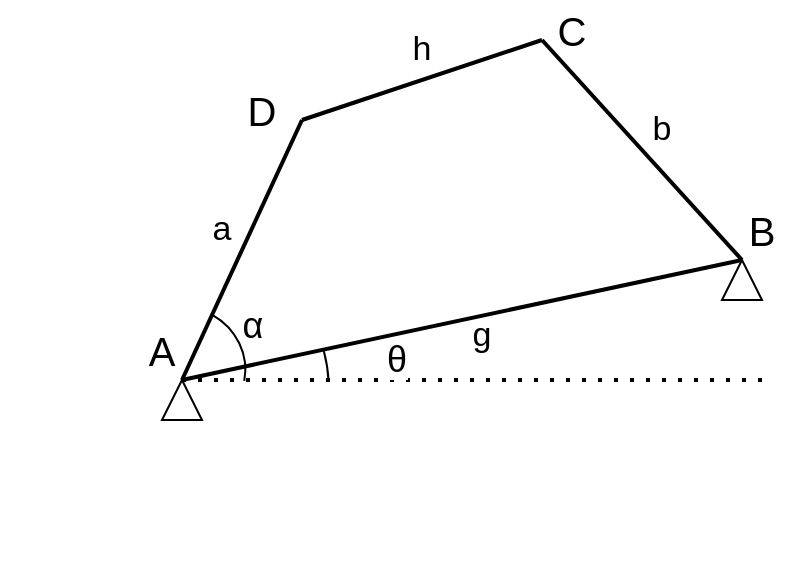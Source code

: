 <mxfile version="24.8.6">
  <diagram name="Page-1" id="VZF6ikyh2R9G2Um14KB4">
    <mxGraphModel dx="778" dy="387" grid="1" gridSize="10" guides="1" tooltips="1" connect="1" arrows="1" fold="1" page="1" pageScale="1" pageWidth="850" pageHeight="1100" math="0" shadow="0">
      <root>
        <mxCell id="0" />
        <mxCell id="1" parent="0" />
        <mxCell id="HdwHcUbBK1Hrgu17Ygms-6" value="" style="triangle;whiteSpace=wrap;html=1;rotation=-90;" parent="1" vertex="1">
          <mxGeometry x="220" y="380" width="20" height="20" as="geometry" />
        </mxCell>
        <mxCell id="HdwHcUbBK1Hrgu17Ygms-7" value="" style="triangle;whiteSpace=wrap;html=1;rotation=-90;" parent="1" vertex="1">
          <mxGeometry x="500" y="320" width="20" height="20" as="geometry" />
        </mxCell>
        <mxCell id="HdwHcUbBK1Hrgu17Ygms-8" value="" style="endArrow=none;html=1;rounded=0;exitX=1;exitY=0.5;exitDx=0;exitDy=0;entryX=1;entryY=0.5;entryDx=0;entryDy=0;strokeWidth=2;" parent="1" source="HdwHcUbBK1Hrgu17Ygms-6" target="HdwHcUbBK1Hrgu17Ygms-7" edge="1">
          <mxGeometry width="50" height="50" relative="1" as="geometry">
            <mxPoint x="280" y="410" as="sourcePoint" />
            <mxPoint x="330" y="360" as="targetPoint" />
          </mxGeometry>
        </mxCell>
        <mxCell id="HdwHcUbBK1Hrgu17Ygms-9" value="" style="endArrow=none;html=1;rounded=0;exitX=1;exitY=0.5;exitDx=0;exitDy=0;strokeWidth=2;" parent="1" source="HdwHcUbBK1Hrgu17Ygms-6" edge="1">
          <mxGeometry width="50" height="50" relative="1" as="geometry">
            <mxPoint x="280" y="410" as="sourcePoint" />
            <mxPoint x="290" y="250" as="targetPoint" />
          </mxGeometry>
        </mxCell>
        <mxCell id="HdwHcUbBK1Hrgu17Ygms-12" value="" style="endArrow=none;html=1;rounded=0;entryX=1;entryY=0.5;entryDx=0;entryDy=0;strokeWidth=2;" parent="1" target="HdwHcUbBK1Hrgu17Ygms-7" edge="1">
          <mxGeometry width="50" height="50" relative="1" as="geometry">
            <mxPoint x="410" y="210" as="sourcePoint" />
            <mxPoint x="330" y="360" as="targetPoint" />
          </mxGeometry>
        </mxCell>
        <mxCell id="HdwHcUbBK1Hrgu17Ygms-13" value="" style="endArrow=none;html=1;rounded=0;strokeWidth=2;" parent="1" edge="1">
          <mxGeometry width="50" height="50" relative="1" as="geometry">
            <mxPoint x="290" y="250" as="sourcePoint" />
            <mxPoint x="410" y="210" as="targetPoint" />
          </mxGeometry>
        </mxCell>
        <mxCell id="HdwHcUbBK1Hrgu17Ygms-14" value="A" style="text;html=1;align=center;verticalAlign=middle;whiteSpace=wrap;rounded=0;fontSize=20;" parent="1" vertex="1">
          <mxGeometry x="210" y="350" width="20" height="30" as="geometry" />
        </mxCell>
        <mxCell id="HdwHcUbBK1Hrgu17Ygms-15" value="B" style="text;html=1;align=center;verticalAlign=middle;whiteSpace=wrap;rounded=0;fontSize=20;" parent="1" vertex="1">
          <mxGeometry x="510" y="290" width="20" height="30" as="geometry" />
        </mxCell>
        <mxCell id="HdwHcUbBK1Hrgu17Ygms-16" value="C" style="text;html=1;align=center;verticalAlign=middle;whiteSpace=wrap;rounded=0;fontSize=20;" parent="1" vertex="1">
          <mxGeometry x="415" y="190" width="20" height="30" as="geometry" />
        </mxCell>
        <mxCell id="HdwHcUbBK1Hrgu17Ygms-18" value="D" style="text;html=1;align=center;verticalAlign=middle;whiteSpace=wrap;rounded=0;fontSize=20;" parent="1" vertex="1">
          <mxGeometry x="260" y="230" width="20" height="30" as="geometry" />
        </mxCell>
        <mxCell id="HdwHcUbBK1Hrgu17Ygms-25" value="" style="endArrow=none;dashed=1;html=1;dashPattern=1 3;strokeWidth=2;rounded=0;exitX=1;exitY=1;exitDx=0;exitDy=0;" parent="1" source="HdwHcUbBK1Hrgu17Ygms-14" edge="1">
          <mxGeometry width="50" height="50" relative="1" as="geometry">
            <mxPoint x="280" y="410" as="sourcePoint" />
            <mxPoint x="520" y="380" as="targetPoint" />
          </mxGeometry>
        </mxCell>
        <mxCell id="HdwHcUbBK1Hrgu17Ygms-33" value="" style="verticalLabelPosition=bottom;verticalAlign=top;html=1;shape=mxgraph.basic.arc;startAngle=0.292;endAngle=0.489;rotation=-75;" parent="1" vertex="1">
          <mxGeometry x="198.59" y="341.91" width="61.81" height="64.49" as="geometry" />
        </mxCell>
        <mxCell id="HdwHcUbBK1Hrgu17Ygms-34" value="" style="verticalLabelPosition=bottom;verticalAlign=top;html=1;shape=mxgraph.basic.arc;startAngle=0.417;endAngle=0.452;rotation=-75;" parent="1" vertex="1">
          <mxGeometry x="157.83" y="310" width="144.34" height="146.95" as="geometry" />
        </mxCell>
        <mxCell id="HdwHcUbBK1Hrgu17Ygms-39" value="&lt;span style=&quot;font-family: Arial, sans-serif; text-align: left; text-wrap-mode: wrap; background-color: rgb(255, 255, 255);&quot;&gt;&lt;font style=&quot;font-size: 18px;&quot;&gt;α&lt;/font&gt;&lt;/span&gt;" style="text;html=1;align=center;verticalAlign=middle;resizable=0;points=[];autosize=1;strokeColor=none;fillColor=none;" parent="1" vertex="1">
          <mxGeometry x="250" y="333" width="30" height="40" as="geometry" />
        </mxCell>
        <mxCell id="HdwHcUbBK1Hrgu17Ygms-40" value="&lt;span style=&quot;font-family: Arial, sans-serif; font-size: 18px; text-align: left; text-wrap-mode: wrap; background-color: rgb(255, 255, 255);&quot;&gt;θ&lt;/span&gt;" style="text;html=1;align=center;verticalAlign=middle;resizable=0;points=[];autosize=1;strokeColor=none;fillColor=none;fontSize=18;fontColor=#000000;" parent="1" vertex="1">
          <mxGeometry x="322" y="350" width="30" height="40" as="geometry" />
        </mxCell>
        <mxCell id="AUBmNn1cWlHKE3LHTFNs-2" value="a" style="text;html=1;align=center;verticalAlign=middle;whiteSpace=wrap;rounded=0;fontSize=17;" vertex="1" parent="1">
          <mxGeometry x="240" y="290" width="20" height="30" as="geometry" />
        </mxCell>
        <mxCell id="AUBmNn1cWlHKE3LHTFNs-3" value="b" style="text;html=1;align=center;verticalAlign=middle;whiteSpace=wrap;rounded=0;fontSize=17;" vertex="1" parent="1">
          <mxGeometry x="460" y="240" width="20" height="30" as="geometry" />
        </mxCell>
        <mxCell id="AUBmNn1cWlHKE3LHTFNs-4" value="h" style="text;html=1;align=center;verticalAlign=middle;whiteSpace=wrap;rounded=0;fontSize=17;" vertex="1" parent="1">
          <mxGeometry x="340" y="200" width="20" height="30" as="geometry" />
        </mxCell>
        <mxCell id="AUBmNn1cWlHKE3LHTFNs-5" value="g" style="text;html=1;align=center;verticalAlign=middle;whiteSpace=wrap;rounded=0;fontSize=17;" vertex="1" parent="1">
          <mxGeometry x="370" y="343" width="20" height="30" as="geometry" />
        </mxCell>
      </root>
    </mxGraphModel>
  </diagram>
</mxfile>
